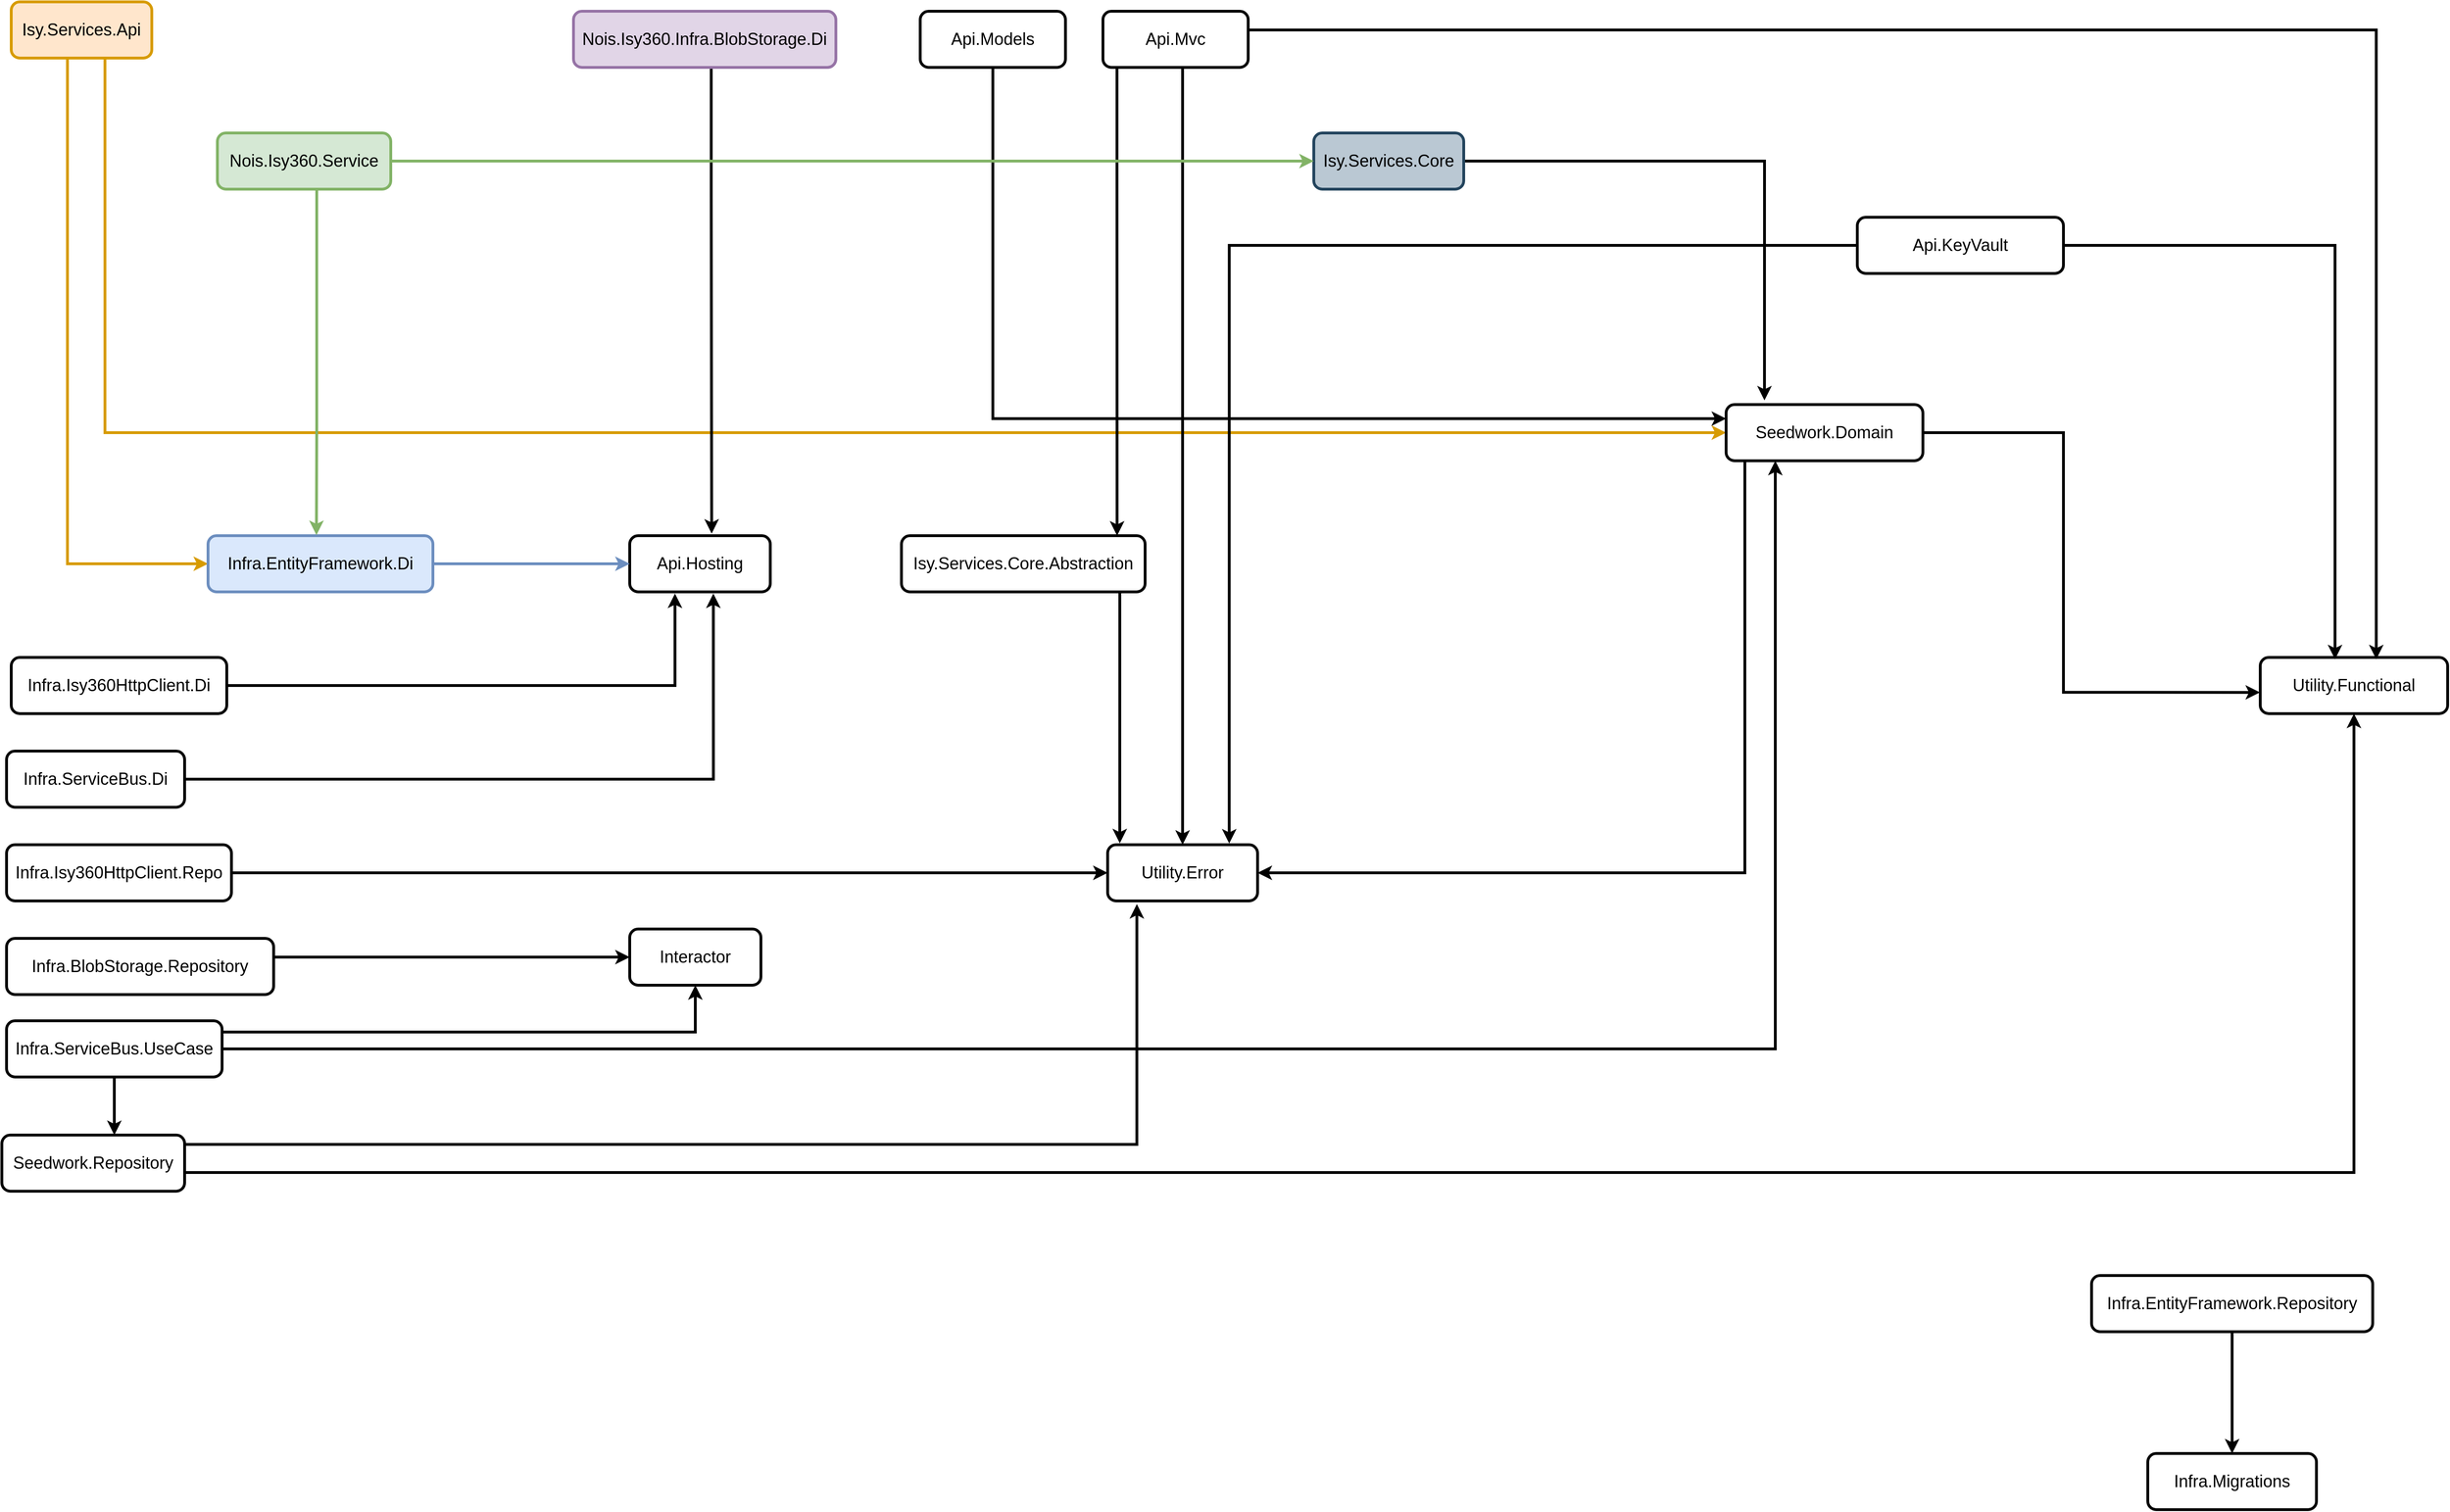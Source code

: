 <mxfile version="17.2.5" type="github">
  <diagram id="BloK7KgIiPIShck0txBu" name="Page-1">
    <mxGraphModel dx="3887" dy="1972" grid="1" gridSize="10" guides="1" tooltips="1" connect="1" arrows="1" fold="1" page="1" pageScale="1" pageWidth="1654" pageHeight="2336" math="0" shadow="0">
      <root>
        <mxCell id="0" />
        <mxCell id="1" parent="0" />
        <mxCell id="nN8ZbrXAPu-TwDH_L9tX-8" style="edgeStyle=orthogonalEdgeStyle;rounded=0;orthogonalLoop=1;jettySize=auto;html=1;entryX=0;entryY=0.5;entryDx=0;entryDy=0;fontSize=18;fillColor=#ffe6cc;strokeColor=#d79b00;strokeWidth=3;" edge="1" parent="1" source="Rtryp6twmH3HQ59ZCYGV-1" target="nN8ZbrXAPu-TwDH_L9tX-7">
          <mxGeometry relative="1" as="geometry">
            <Array as="points">
              <mxPoint x="110" y="650" />
            </Array>
          </mxGeometry>
        </mxCell>
        <mxCell id="nN8ZbrXAPu-TwDH_L9tX-57" style="edgeStyle=orthogonalEdgeStyle;rounded=0;orthogonalLoop=1;jettySize=auto;html=1;entryX=0;entryY=0.5;entryDx=0;entryDy=0;fontSize=18;fillColor=#ffe6cc;strokeColor=#d79b00;strokeWidth=3;" edge="1" parent="1" source="Rtryp6twmH3HQ59ZCYGV-1" target="nN8ZbrXAPu-TwDH_L9tX-2">
          <mxGeometry relative="1" as="geometry">
            <Array as="points">
              <mxPoint x="150" y="510" />
            </Array>
          </mxGeometry>
        </mxCell>
        <UserObject label="&lt;font style=&quot;font-size: 18px&quot;&gt;Isy.Services.Api&lt;/font&gt;" link="Isy.Services.Api" id="Rtryp6twmH3HQ59ZCYGV-1">
          <mxCell style="rounded=1;whiteSpace=wrap;html=1;fillColor=#ffe6cc;strokeColor=#d79b00;strokeWidth=3;" parent="1" vertex="1">
            <mxGeometry x="50" y="50" width="150" height="60" as="geometry" />
          </mxCell>
        </UserObject>
        <mxCell id="nN8ZbrXAPu-TwDH_L9tX-18" style="edgeStyle=orthogonalEdgeStyle;rounded=0;orthogonalLoop=1;jettySize=auto;html=1;entryX=-0.001;entryY=0.622;entryDx=0;entryDy=0;entryPerimeter=0;fontSize=18;strokeWidth=3;" edge="1" parent="1" source="nN8ZbrXAPu-TwDH_L9tX-2" target="nN8ZbrXAPu-TwDH_L9tX-3">
          <mxGeometry relative="1" as="geometry">
            <Array as="points">
              <mxPoint x="2240" y="510" />
              <mxPoint x="2240" y="787" />
            </Array>
          </mxGeometry>
        </mxCell>
        <mxCell id="nN8ZbrXAPu-TwDH_L9tX-65" style="edgeStyle=orthogonalEdgeStyle;rounded=0;orthogonalLoop=1;jettySize=auto;html=1;entryX=1;entryY=0.5;entryDx=0;entryDy=0;fontSize=18;strokeWidth=3;" edge="1" parent="1" source="nN8ZbrXAPu-TwDH_L9tX-2" target="nN8ZbrXAPu-TwDH_L9tX-4">
          <mxGeometry relative="1" as="geometry">
            <Array as="points">
              <mxPoint x="1900" y="980" />
            </Array>
          </mxGeometry>
        </mxCell>
        <UserObject label="&lt;font style=&quot;font-size: 18px&quot;&gt;Seedwork.Domain&lt;/font&gt;" link="Isy.Services.Api" id="nN8ZbrXAPu-TwDH_L9tX-2">
          <mxCell style="rounded=1;whiteSpace=wrap;html=1;strokeWidth=3;" vertex="1" parent="1">
            <mxGeometry x="1880" y="480" width="210" height="60" as="geometry" />
          </mxCell>
        </UserObject>
        <UserObject label="&lt;font style=&quot;font-size: 18px&quot;&gt;Utility.Functional&lt;/font&gt;" link="Isy.Services.Api" id="nN8ZbrXAPu-TwDH_L9tX-3">
          <mxCell style="rounded=1;whiteSpace=wrap;html=1;strokeWidth=3;" vertex="1" parent="1">
            <mxGeometry x="2450" y="750" width="200" height="60" as="geometry" />
          </mxCell>
        </UserObject>
        <UserObject label="&lt;font style=&quot;font-size: 18px&quot;&gt;Utility.Error&lt;/font&gt;" link="Isy.Services.Api" id="nN8ZbrXAPu-TwDH_L9tX-4">
          <mxCell style="rounded=1;whiteSpace=wrap;html=1;strokeWidth=3;" vertex="1" parent="1">
            <mxGeometry x="1220" y="950" width="160" height="60" as="geometry" />
          </mxCell>
        </UserObject>
        <UserObject label="&lt;font style=&quot;font-size: 18px&quot;&gt;Api.Hosting&lt;/font&gt;" link="Isy.Services.Api" id="nN8ZbrXAPu-TwDH_L9tX-6">
          <mxCell style="rounded=1;whiteSpace=wrap;html=1;strokeWidth=3;" vertex="1" parent="1">
            <mxGeometry x="710" y="620" width="150" height="60" as="geometry" />
          </mxCell>
        </UserObject>
        <mxCell id="nN8ZbrXAPu-TwDH_L9tX-9" style="edgeStyle=orthogonalEdgeStyle;rounded=0;orthogonalLoop=1;jettySize=auto;html=1;entryX=0;entryY=0.5;entryDx=0;entryDy=0;fontSize=18;fillColor=#dae8fc;strokeColor=#6c8ebf;strokeWidth=3;" edge="1" parent="1" source="nN8ZbrXAPu-TwDH_L9tX-7" target="nN8ZbrXAPu-TwDH_L9tX-6">
          <mxGeometry relative="1" as="geometry" />
        </mxCell>
        <UserObject label="&lt;font style=&quot;font-size: 18px&quot;&gt;Infra.EntityFramework.Di&lt;/font&gt;" link="Isy.Services.Api" id="nN8ZbrXAPu-TwDH_L9tX-7">
          <mxCell style="rounded=1;whiteSpace=wrap;html=1;fillColor=#dae8fc;strokeColor=#6c8ebf;strokeWidth=3;" vertex="1" parent="1">
            <mxGeometry x="260" y="620" width="240" height="60" as="geometry" />
          </mxCell>
        </UserObject>
        <mxCell id="nN8ZbrXAPu-TwDH_L9tX-80" style="edgeStyle=orthogonalEdgeStyle;rounded=0;orthogonalLoop=1;jettySize=auto;html=1;entryX=0.583;entryY=-0.037;entryDx=0;entryDy=0;entryPerimeter=0;fontSize=18;strokeWidth=3;" edge="1" parent="1" source="nN8ZbrXAPu-TwDH_L9tX-10" target="nN8ZbrXAPu-TwDH_L9tX-6">
          <mxGeometry relative="1" as="geometry">
            <Array as="points">
              <mxPoint x="797" y="250" />
              <mxPoint x="797" y="250" />
            </Array>
          </mxGeometry>
        </mxCell>
        <UserObject label="&lt;font style=&quot;font-size: 18px&quot;&gt;Nois.Isy360.Infra.BlobStorage.Di&lt;/font&gt;" link="Isy.Services.Api" id="nN8ZbrXAPu-TwDH_L9tX-10">
          <mxCell style="rounded=1;whiteSpace=wrap;html=1;fillColor=#e1d5e7;strokeColor=#9673a6;strokeWidth=3;" vertex="1" parent="1">
            <mxGeometry x="650" y="60" width="280" height="60" as="geometry" />
          </mxCell>
        </UserObject>
        <mxCell id="nN8ZbrXAPu-TwDH_L9tX-70" style="edgeStyle=orthogonalEdgeStyle;rounded=0;orthogonalLoop=1;jettySize=auto;html=1;entryX=0;entryY=0.25;entryDx=0;entryDy=0;fontSize=18;strokeWidth=3;" edge="1" parent="1" source="nN8ZbrXAPu-TwDH_L9tX-13" target="nN8ZbrXAPu-TwDH_L9tX-2">
          <mxGeometry relative="1" as="geometry">
            <Array as="points">
              <mxPoint x="1098" y="495" />
            </Array>
          </mxGeometry>
        </mxCell>
        <UserObject label="&lt;font style=&quot;font-size: 18px&quot;&gt;Api.Models&lt;/font&gt;" link="Isy.Services.Api" id="nN8ZbrXAPu-TwDH_L9tX-13">
          <mxCell style="rounded=1;whiteSpace=wrap;html=1;strokeWidth=3;" vertex="1" parent="1">
            <mxGeometry x="1020" y="60" width="155" height="60" as="geometry" />
          </mxCell>
        </UserObject>
        <mxCell id="nN8ZbrXAPu-TwDH_L9tX-21" style="edgeStyle=orthogonalEdgeStyle;rounded=0;orthogonalLoop=1;jettySize=auto;html=1;entryX=0.399;entryY=0.033;entryDx=0;entryDy=0;entryPerimeter=0;fontSize=18;strokeWidth=3;" edge="1" parent="1" source="nN8ZbrXAPu-TwDH_L9tX-19" target="nN8ZbrXAPu-TwDH_L9tX-3">
          <mxGeometry relative="1" as="geometry" />
        </mxCell>
        <mxCell id="nN8ZbrXAPu-TwDH_L9tX-68" style="edgeStyle=orthogonalEdgeStyle;rounded=0;orthogonalLoop=1;jettySize=auto;html=1;entryX=0.811;entryY=-0.022;entryDx=0;entryDy=0;entryPerimeter=0;fontSize=18;strokeWidth=3;" edge="1" parent="1" source="nN8ZbrXAPu-TwDH_L9tX-19" target="nN8ZbrXAPu-TwDH_L9tX-4">
          <mxGeometry relative="1" as="geometry" />
        </mxCell>
        <UserObject label="&lt;font style=&quot;font-size: 18px&quot;&gt;Api.KeyVault&lt;/font&gt;" link="Isy.Services.Api" id="nN8ZbrXAPu-TwDH_L9tX-19">
          <mxCell style="rounded=1;whiteSpace=wrap;html=1;strokeWidth=3;" vertex="1" parent="1">
            <mxGeometry x="2020" y="280" width="220" height="60" as="geometry" />
          </mxCell>
        </UserObject>
        <mxCell id="nN8ZbrXAPu-TwDH_L9tX-26" style="edgeStyle=orthogonalEdgeStyle;rounded=0;orthogonalLoop=1;jettySize=auto;html=1;fontSize=18;strokeWidth=3;" edge="1" parent="1" source="nN8ZbrXAPu-TwDH_L9tX-22" target="nN8ZbrXAPu-TwDH_L9tX-4">
          <mxGeometry relative="1" as="geometry">
            <Array as="points">
              <mxPoint x="1300" y="280" />
              <mxPoint x="1300" y="280" />
            </Array>
          </mxGeometry>
        </mxCell>
        <mxCell id="nN8ZbrXAPu-TwDH_L9tX-27" style="edgeStyle=orthogonalEdgeStyle;rounded=0;orthogonalLoop=1;jettySize=auto;html=1;entryX=0.619;entryY=0.033;entryDx=0;entryDy=0;entryPerimeter=0;fontSize=18;strokeWidth=3;" edge="1" parent="1" source="nN8ZbrXAPu-TwDH_L9tX-22" target="nN8ZbrXAPu-TwDH_L9tX-3">
          <mxGeometry relative="1" as="geometry">
            <Array as="points">
              <mxPoint x="2574" y="80" />
            </Array>
          </mxGeometry>
        </mxCell>
        <mxCell id="nN8ZbrXAPu-TwDH_L9tX-77" style="edgeStyle=orthogonalEdgeStyle;rounded=0;orthogonalLoop=1;jettySize=auto;html=1;entryX=0.885;entryY=0;entryDx=0;entryDy=0;entryPerimeter=0;fontSize=18;strokeWidth=3;" edge="1" parent="1" source="nN8ZbrXAPu-TwDH_L9tX-22" target="nN8ZbrXAPu-TwDH_L9tX-23">
          <mxGeometry relative="1" as="geometry">
            <Array as="points">
              <mxPoint x="1230" y="230" />
              <mxPoint x="1230" y="230" />
            </Array>
          </mxGeometry>
        </mxCell>
        <UserObject label="&lt;font style=&quot;font-size: 18px&quot;&gt;Api.Mvc&lt;/font&gt;" link="Isy.Services.Api" id="nN8ZbrXAPu-TwDH_L9tX-22">
          <mxCell style="rounded=1;whiteSpace=wrap;html=1;strokeWidth=3;" vertex="1" parent="1">
            <mxGeometry x="1215" y="60" width="155" height="60" as="geometry" />
          </mxCell>
        </UserObject>
        <mxCell id="nN8ZbrXAPu-TwDH_L9tX-75" style="edgeStyle=orthogonalEdgeStyle;rounded=0;orthogonalLoop=1;jettySize=auto;html=1;entryX=0;entryY=0.5;entryDx=0;entryDy=0;fontSize=18;strokeWidth=3;" edge="1" parent="1" source="nN8ZbrXAPu-TwDH_L9tX-28" target="nN8ZbrXAPu-TwDH_L9tX-29">
          <mxGeometry relative="1" as="geometry">
            <Array as="points">
              <mxPoint x="430" y="1070" />
              <mxPoint x="430" y="1070" />
            </Array>
          </mxGeometry>
        </mxCell>
        <UserObject label="&lt;font style=&quot;font-size: 18px&quot;&gt;Infra.BlobStorage.Repository&lt;/font&gt;" link="Isy.Services.Api" id="nN8ZbrXAPu-TwDH_L9tX-28">
          <mxCell style="rounded=1;whiteSpace=wrap;html=1;strokeWidth=3;" vertex="1" parent="1">
            <mxGeometry x="45" y="1050" width="285" height="60" as="geometry" />
          </mxCell>
        </UserObject>
        <UserObject label="&lt;font style=&quot;font-size: 18px&quot;&gt;Interactor&lt;/font&gt;" link="Isy.Services.Api" id="nN8ZbrXAPu-TwDH_L9tX-29">
          <mxCell style="rounded=1;whiteSpace=wrap;html=1;strokeWidth=3;" vertex="1" parent="1">
            <mxGeometry x="710" y="1040" width="140" height="60" as="geometry" />
          </mxCell>
        </UserObject>
        <mxCell id="nN8ZbrXAPu-TwDH_L9tX-79" style="edgeStyle=orthogonalEdgeStyle;rounded=0;orthogonalLoop=1;jettySize=auto;html=1;entryX=0.195;entryY=-0.074;entryDx=0;entryDy=0;entryPerimeter=0;fontSize=18;strokeWidth=3;" edge="1" parent="1" source="nN8ZbrXAPu-TwDH_L9tX-12" target="nN8ZbrXAPu-TwDH_L9tX-2">
          <mxGeometry relative="1" as="geometry" />
        </mxCell>
        <UserObject label="&lt;font style=&quot;font-size: 18px&quot;&gt;Isy.Services.Core&lt;/font&gt;" link="Isy.Services.Api" id="nN8ZbrXAPu-TwDH_L9tX-12">
          <mxCell style="rounded=1;whiteSpace=wrap;html=1;fillColor=#bac8d3;strokeColor=#23445d;strokeWidth=3;" vertex="1" parent="1">
            <mxGeometry x="1440" y="190" width="160" height="60" as="geometry" />
          </mxCell>
        </UserObject>
        <mxCell id="nN8ZbrXAPu-TwDH_L9tX-78" style="edgeStyle=orthogonalEdgeStyle;rounded=0;orthogonalLoop=1;jettySize=auto;html=1;entryX=0.081;entryY=-0.026;entryDx=0;entryDy=0;entryPerimeter=0;fontSize=18;strokeWidth=3;" edge="1" parent="1" source="nN8ZbrXAPu-TwDH_L9tX-23" target="nN8ZbrXAPu-TwDH_L9tX-4">
          <mxGeometry relative="1" as="geometry">
            <Array as="points">
              <mxPoint x="1233" y="750" />
              <mxPoint x="1233" y="750" />
            </Array>
          </mxGeometry>
        </mxCell>
        <UserObject label="&lt;font style=&quot;font-size: 18px&quot;&gt;Isy.Services.Core.Abstraction&lt;/font&gt;" link="Isy.Services.Api" id="nN8ZbrXAPu-TwDH_L9tX-23">
          <mxCell style="rounded=1;whiteSpace=wrap;html=1;strokeWidth=3;" vertex="1" parent="1">
            <mxGeometry x="1000" y="620" width="260" height="60" as="geometry" />
          </mxCell>
        </UserObject>
        <mxCell id="nN8ZbrXAPu-TwDH_L9tX-35" style="edgeStyle=orthogonalEdgeStyle;rounded=0;orthogonalLoop=1;jettySize=auto;html=1;fontSize=18;strokeWidth=3;" edge="1" parent="1" source="nN8ZbrXAPu-TwDH_L9tX-33" target="nN8ZbrXAPu-TwDH_L9tX-34">
          <mxGeometry relative="1" as="geometry">
            <mxPoint x="830" y="2410" as="targetPoint" />
          </mxGeometry>
        </mxCell>
        <UserObject label="&lt;font style=&quot;font-size: 18px&quot;&gt;Infra.EntityFramework.Repository&lt;/font&gt;" link="Isy.Services.Api" id="nN8ZbrXAPu-TwDH_L9tX-33">
          <mxCell style="rounded=1;whiteSpace=wrap;html=1;strokeWidth=3;" vertex="1" parent="1">
            <mxGeometry x="2270" y="1410" width="300" height="60" as="geometry" />
          </mxCell>
        </UserObject>
        <UserObject label="&lt;font style=&quot;font-size: 18px&quot;&gt;Infra.Migrations&lt;/font&gt;" link="Isy.Services.Api" id="nN8ZbrXAPu-TwDH_L9tX-34">
          <mxCell style="rounded=1;whiteSpace=wrap;html=1;strokeWidth=3;" vertex="1" parent="1">
            <mxGeometry x="2330" y="1600" width="180" height="60" as="geometry" />
          </mxCell>
        </UserObject>
        <mxCell id="nN8ZbrXAPu-TwDH_L9tX-82" style="edgeStyle=orthogonalEdgeStyle;rounded=0;orthogonalLoop=1;jettySize=auto;html=1;entryX=0.322;entryY=1.03;entryDx=0;entryDy=0;entryPerimeter=0;fontSize=18;strokeWidth=3;" edge="1" parent="1" source="nN8ZbrXAPu-TwDH_L9tX-36" target="nN8ZbrXAPu-TwDH_L9tX-6">
          <mxGeometry relative="1" as="geometry" />
        </mxCell>
        <UserObject label="&lt;font style=&quot;font-size: 18px&quot;&gt;Infra.Isy360HttpClient.Di&lt;/font&gt;" link="Isy.Services.Api" id="nN8ZbrXAPu-TwDH_L9tX-36">
          <mxCell style="rounded=1;whiteSpace=wrap;html=1;strokeWidth=3;" vertex="1" parent="1">
            <mxGeometry x="50" y="750" width="230" height="60" as="geometry" />
          </mxCell>
        </UserObject>
        <mxCell id="nN8ZbrXAPu-TwDH_L9tX-40" style="edgeStyle=orthogonalEdgeStyle;rounded=0;orthogonalLoop=1;jettySize=auto;html=1;fontSize=18;strokeWidth=3;" edge="1" parent="1" source="nN8ZbrXAPu-TwDH_L9tX-39" target="nN8ZbrXAPu-TwDH_L9tX-4">
          <mxGeometry relative="1" as="geometry" />
        </mxCell>
        <UserObject label="&lt;font style=&quot;font-size: 18px&quot;&gt;Infra.Isy360HttpClient.Repo&lt;/font&gt;" link="Isy.Services.Api" id="nN8ZbrXAPu-TwDH_L9tX-39">
          <mxCell style="rounded=1;whiteSpace=wrap;html=1;strokeWidth=3;" vertex="1" parent="1">
            <mxGeometry x="45" y="950" width="240" height="60" as="geometry" />
          </mxCell>
        </UserObject>
        <mxCell id="nN8ZbrXAPu-TwDH_L9tX-81" style="edgeStyle=orthogonalEdgeStyle;rounded=0;orthogonalLoop=1;jettySize=auto;html=1;entryX=0.595;entryY=1.03;entryDx=0;entryDy=0;entryPerimeter=0;fontSize=18;strokeWidth=3;" edge="1" parent="1" source="nN8ZbrXAPu-TwDH_L9tX-41" target="nN8ZbrXAPu-TwDH_L9tX-6">
          <mxGeometry relative="1" as="geometry" />
        </mxCell>
        <UserObject label="&lt;font style=&quot;font-size: 18px&quot;&gt;Infra.ServiceBus.Di&lt;/font&gt;" link="Isy.Services.Api" id="nN8ZbrXAPu-TwDH_L9tX-41">
          <mxCell style="rounded=1;whiteSpace=wrap;html=1;strokeWidth=3;" vertex="1" parent="1">
            <mxGeometry x="45" y="850" width="190" height="60" as="geometry" />
          </mxCell>
        </UserObject>
        <mxCell id="nN8ZbrXAPu-TwDH_L9tX-45" style="edgeStyle=orthogonalEdgeStyle;rounded=0;orthogonalLoop=1;jettySize=auto;html=1;fontSize=18;strokeWidth=3;" edge="1" parent="1" source="nN8ZbrXAPu-TwDH_L9tX-43" target="nN8ZbrXAPu-TwDH_L9tX-44">
          <mxGeometry relative="1" as="geometry">
            <Array as="points">
              <mxPoint x="150" y="1300" />
              <mxPoint x="150" y="1300" />
            </Array>
          </mxGeometry>
        </mxCell>
        <mxCell id="nN8ZbrXAPu-TwDH_L9tX-47" style="edgeStyle=orthogonalEdgeStyle;rounded=0;orthogonalLoop=1;jettySize=auto;html=1;entryX=0.25;entryY=1;entryDx=0;entryDy=0;fontSize=18;strokeWidth=3;" edge="1" parent="1" source="nN8ZbrXAPu-TwDH_L9tX-43" target="nN8ZbrXAPu-TwDH_L9tX-2">
          <mxGeometry relative="1" as="geometry" />
        </mxCell>
        <mxCell id="nN8ZbrXAPu-TwDH_L9tX-76" style="edgeStyle=orthogonalEdgeStyle;rounded=0;orthogonalLoop=1;jettySize=auto;html=1;entryX=0.5;entryY=1;entryDx=0;entryDy=0;fontSize=18;strokeWidth=3;" edge="1" parent="1" source="nN8ZbrXAPu-TwDH_L9tX-43" target="nN8ZbrXAPu-TwDH_L9tX-29">
          <mxGeometry relative="1" as="geometry">
            <Array as="points">
              <mxPoint x="780" y="1150" />
            </Array>
          </mxGeometry>
        </mxCell>
        <UserObject label="&lt;font style=&quot;font-size: 18px&quot;&gt;Infra.ServiceBus.UseCase&lt;/font&gt;" link="Isy.Services.Api" id="nN8ZbrXAPu-TwDH_L9tX-43">
          <mxCell style="rounded=1;whiteSpace=wrap;html=1;strokeWidth=3;" vertex="1" parent="1">
            <mxGeometry x="45" y="1138" width="230" height="60" as="geometry" />
          </mxCell>
        </UserObject>
        <mxCell id="nN8ZbrXAPu-TwDH_L9tX-48" style="edgeStyle=orthogonalEdgeStyle;rounded=0;orthogonalLoop=1;jettySize=auto;html=1;entryX=0.195;entryY=1.056;entryDx=0;entryDy=0;entryPerimeter=0;fontSize=18;strokeWidth=3;" edge="1" parent="1" source="nN8ZbrXAPu-TwDH_L9tX-44" target="nN8ZbrXAPu-TwDH_L9tX-4">
          <mxGeometry relative="1" as="geometry">
            <Array as="points">
              <mxPoint x="1251" y="1270" />
            </Array>
          </mxGeometry>
        </mxCell>
        <mxCell id="nN8ZbrXAPu-TwDH_L9tX-50" style="edgeStyle=orthogonalEdgeStyle;rounded=0;orthogonalLoop=1;jettySize=auto;html=1;fontSize=18;strokeWidth=3;" edge="1" parent="1" source="nN8ZbrXAPu-TwDH_L9tX-44" target="nN8ZbrXAPu-TwDH_L9tX-3">
          <mxGeometry relative="1" as="geometry">
            <Array as="points">
              <mxPoint x="2550" y="1300" />
            </Array>
          </mxGeometry>
        </mxCell>
        <UserObject label="&lt;font style=&quot;font-size: 18px&quot;&gt;Seedwork.Repository&lt;/font&gt;" link="Isy.Services.Api" id="nN8ZbrXAPu-TwDH_L9tX-44">
          <mxCell style="rounded=1;whiteSpace=wrap;html=1;strokeWidth=3;" vertex="1" parent="1">
            <mxGeometry x="40" y="1260" width="195" height="60" as="geometry" />
          </mxCell>
        </UserObject>
        <mxCell id="nN8ZbrXAPu-TwDH_L9tX-52" style="edgeStyle=orthogonalEdgeStyle;rounded=0;orthogonalLoop=1;jettySize=auto;html=1;fontSize=18;fillColor=#d5e8d4;strokeColor=#82b366;strokeWidth=3;" edge="1" parent="1" source="nN8ZbrXAPu-TwDH_L9tX-51" target="nN8ZbrXAPu-TwDH_L9tX-12">
          <mxGeometry relative="1" as="geometry">
            <Array as="points">
              <mxPoint x="350" y="240" />
            </Array>
          </mxGeometry>
        </mxCell>
        <mxCell id="nN8ZbrXAPu-TwDH_L9tX-54" style="edgeStyle=orthogonalEdgeStyle;rounded=0;orthogonalLoop=1;jettySize=auto;html=1;entryX=0.482;entryY=-0.011;entryDx=0;entryDy=0;entryPerimeter=0;fontSize=18;fillColor=#d5e8d4;strokeColor=#82b366;strokeWidth=3;" edge="1" parent="1" source="nN8ZbrXAPu-TwDH_L9tX-51" target="nN8ZbrXAPu-TwDH_L9tX-7">
          <mxGeometry relative="1" as="geometry">
            <Array as="points">
              <mxPoint x="376" y="500" />
              <mxPoint x="376" y="500" />
            </Array>
          </mxGeometry>
        </mxCell>
        <UserObject label="&lt;font style=&quot;font-size: 18px&quot;&gt;Nois.Isy360.Service&lt;/font&gt;" link="Isy.Services.Api" id="nN8ZbrXAPu-TwDH_L9tX-51">
          <mxCell style="rounded=1;whiteSpace=wrap;html=1;fillColor=#d5e8d4;strokeColor=#82b366;strokeWidth=3;" vertex="1" parent="1">
            <mxGeometry x="270" y="190" width="185" height="60" as="geometry" />
          </mxCell>
        </UserObject>
      </root>
    </mxGraphModel>
  </diagram>
</mxfile>

